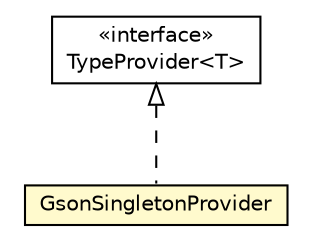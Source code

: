 #!/usr/local/bin/dot
#
# Class diagram 
# Generated by UMLGraph version R5_6-24-gf6e263 (http://www.umlgraph.org/)
#

digraph G {
	edge [fontname="Helvetica",fontsize=10,labelfontname="Helvetica",labelfontsize=10];
	node [fontname="Helvetica",fontsize=10,shape=plaintext];
	nodesep=0.25;
	ranksep=0.5;
	// io.reinert.requestor.core.TypeProvider<T>
	c29440 [label=<<table title="io.reinert.requestor.core.TypeProvider" border="0" cellborder="1" cellspacing="0" cellpadding="2" port="p" href="../core/TypeProvider.html">
		<tr><td><table border="0" cellspacing="0" cellpadding="1">
<tr><td align="center" balign="center"> &#171;interface&#187; </td></tr>
<tr><td align="center" balign="center"> TypeProvider&lt;T&gt; </td></tr>
		</table></td></tr>
		</table>>, URL="../core/TypeProvider.html", fontname="Helvetica", fontcolor="black", fontsize=10.0];
	// io.reinert.requestor.gson.GsonSingletonProvider
	c29635 [label=<<table title="io.reinert.requestor.gson.GsonSingletonProvider" border="0" cellborder="1" cellspacing="0" cellpadding="2" port="p" bgcolor="lemonChiffon" href="./GsonSingletonProvider.html">
		<tr><td><table border="0" cellspacing="0" cellpadding="1">
<tr><td align="center" balign="center"> GsonSingletonProvider </td></tr>
		</table></td></tr>
		</table>>, URL="./GsonSingletonProvider.html", fontname="Helvetica", fontcolor="black", fontsize=10.0];
	//io.reinert.requestor.gson.GsonSingletonProvider implements io.reinert.requestor.core.TypeProvider<T>
	c29440:p -> c29635:p [dir=back,arrowtail=empty,style=dashed];
}

